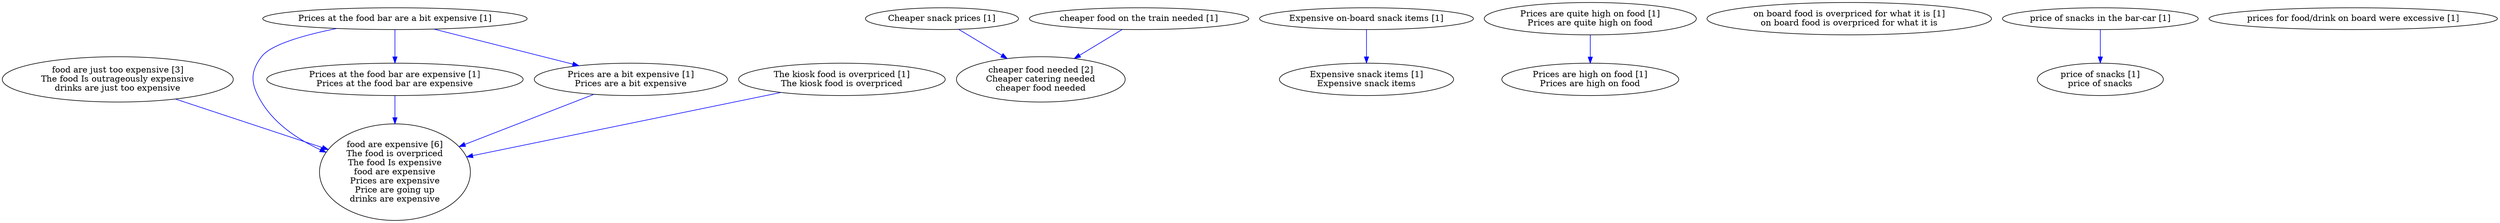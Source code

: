 digraph collapsedGraph {
"food are expensive [6]\nThe food is overpriced\nThe food Is expensive\nfood are expensive\nPrices are expensive\nPrice are going up\ndrinks are expensive""cheaper food needed [2]\nCheaper catering needed\ncheaper food needed""food are just too expensive [3]\nThe food Is outrageously expensive\ndrinks are just too expensive""Cheaper snack prices [1]""Expensive on-board snack items [1]""Expensive snack items [1]\nExpensive snack items""Prices are quite high on food [1]\nPrices are quite high on food""Prices are high on food [1]\nPrices are high on food""Prices at the food bar are a bit expensive [1]""Prices at the food bar are expensive [1]\nPrices at the food bar are expensive""Prices are a bit expensive [1]\nPrices are a bit expensive""The kiosk food is overpriced [1]\nThe kiosk food is overpriced""cheaper food on the train needed [1]""on board food is overpriced for what it is [1]\non board food is overpriced for what it is""price of snacks in the bar-car [1]""price of snacks [1]\nprice of snacks""prices for food/drink on board were excessive [1]""The kiosk food is overpriced [1]\nThe kiosk food is overpriced" -> "food are expensive [6]\nThe food is overpriced\nThe food Is expensive\nfood are expensive\nPrices are expensive\nPrice are going up\ndrinks are expensive" [color=blue]
"Prices at the food bar are expensive [1]\nPrices at the food bar are expensive" -> "food are expensive [6]\nThe food is overpriced\nThe food Is expensive\nfood are expensive\nPrices are expensive\nPrice are going up\ndrinks are expensive" [color=blue]
"food are just too expensive [3]\nThe food Is outrageously expensive\ndrinks are just too expensive" -> "food are expensive [6]\nThe food is overpriced\nThe food Is expensive\nfood are expensive\nPrices are expensive\nPrice are going up\ndrinks are expensive" [color=blue]
"Cheaper snack prices [1]" -> "cheaper food needed [2]\nCheaper catering needed\ncheaper food needed" [color=blue]
"cheaper food on the train needed [1]" -> "cheaper food needed [2]\nCheaper catering needed\ncheaper food needed" [color=blue]
"Prices at the food bar are a bit expensive [1]" -> "food are expensive [6]\nThe food is overpriced\nThe food Is expensive\nfood are expensive\nPrices are expensive\nPrice are going up\ndrinks are expensive" [color=blue]
"Prices are a bit expensive [1]\nPrices are a bit expensive" -> "food are expensive [6]\nThe food is overpriced\nThe food Is expensive\nfood are expensive\nPrices are expensive\nPrice are going up\ndrinks are expensive" [color=blue]
"Expensive on-board snack items [1]" -> "Expensive snack items [1]\nExpensive snack items" [color=blue]
"Prices are quite high on food [1]\nPrices are quite high on food" -> "Prices are high on food [1]\nPrices are high on food" [color=blue]
"Prices at the food bar are a bit expensive [1]" -> "Prices at the food bar are expensive [1]\nPrices at the food bar are expensive" [color=blue]
"Prices at the food bar are a bit expensive [1]" -> "Prices are a bit expensive [1]\nPrices are a bit expensive" [color=blue]
"price of snacks in the bar-car [1]" -> "price of snacks [1]\nprice of snacks" [color=blue]
}